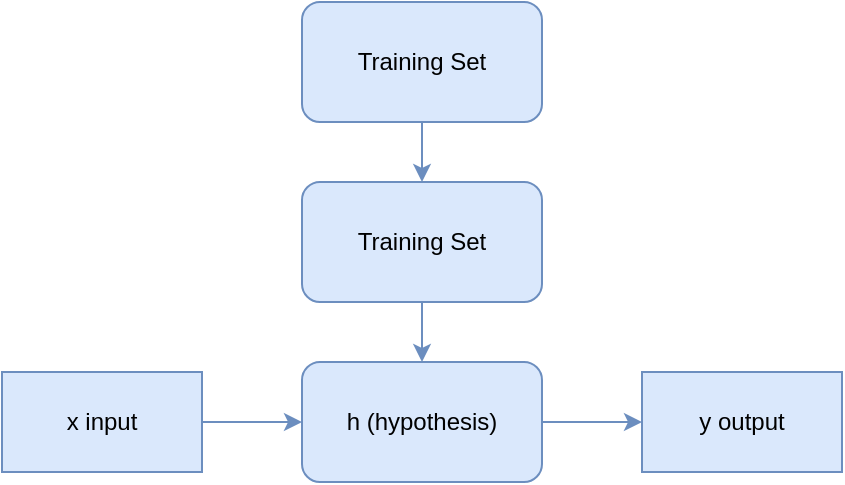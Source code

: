 <mxfile version="10.7.0" type="github"><diagram id="9ZTg1LXEWXAJRFXChZpV" name="Page-1"><mxGraphModel dx="639" dy="457" grid="1" gridSize="10" guides="1" tooltips="1" connect="1" arrows="1" fold="1" page="1" pageScale="1" pageWidth="850" pageHeight="1100" math="0" shadow="0"><root><mxCell id="0"/><mxCell id="1" parent="0"/><mxCell id="D1vx-qbNo31Rq8MrLqZ9-10" style="edgeStyle=orthogonalEdgeStyle;rounded=0;orthogonalLoop=1;jettySize=auto;html=1;exitX=0.5;exitY=1;exitDx=0;exitDy=0;entryX=0.5;entryY=0;entryDx=0;entryDy=0;fillColor=#dae8fc;strokeColor=#6c8ebf;" edge="1" parent="1" source="D1vx-qbNo31Rq8MrLqZ9-1" target="D1vx-qbNo31Rq8MrLqZ9-2"><mxGeometry relative="1" as="geometry"/></mxCell><mxCell id="D1vx-qbNo31Rq8MrLqZ9-1" value="Training Set" style="rounded=1;whiteSpace=wrap;html=1;fillColor=#dae8fc;strokeColor=#6c8ebf;" vertex="1" parent="1"><mxGeometry x="270" y="70" width="120" height="60" as="geometry"/></mxCell><mxCell id="D1vx-qbNo31Rq8MrLqZ9-11" style="edgeStyle=orthogonalEdgeStyle;rounded=0;orthogonalLoop=1;jettySize=auto;html=1;exitX=0.5;exitY=1;exitDx=0;exitDy=0;entryX=0.5;entryY=0;entryDx=0;entryDy=0;fillColor=#dae8fc;strokeColor=#6c8ebf;" edge="1" parent="1" source="D1vx-qbNo31Rq8MrLqZ9-2" target="D1vx-qbNo31Rq8MrLqZ9-3"><mxGeometry relative="1" as="geometry"/></mxCell><mxCell id="D1vx-qbNo31Rq8MrLqZ9-2" value="Training Set" style="rounded=1;whiteSpace=wrap;html=1;fillColor=#dae8fc;strokeColor=#6c8ebf;" vertex="1" parent="1"><mxGeometry x="270" y="160" width="120" height="60" as="geometry"/></mxCell><mxCell id="D1vx-qbNo31Rq8MrLqZ9-9" style="edgeStyle=orthogonalEdgeStyle;rounded=0;orthogonalLoop=1;jettySize=auto;html=1;exitX=1;exitY=0.5;exitDx=0;exitDy=0;entryX=0;entryY=0.5;entryDx=0;entryDy=0;fillColor=#dae8fc;strokeColor=#6c8ebf;" edge="1" parent="1" source="D1vx-qbNo31Rq8MrLqZ9-3" target="D1vx-qbNo31Rq8MrLqZ9-7"><mxGeometry relative="1" as="geometry"/></mxCell><mxCell id="D1vx-qbNo31Rq8MrLqZ9-3" value="h (hypothesis)" style="rounded=1;whiteSpace=wrap;html=1;fillColor=#dae8fc;strokeColor=#6c8ebf;" vertex="1" parent="1"><mxGeometry x="270" y="250" width="120" height="60" as="geometry"/></mxCell><mxCell id="D1vx-qbNo31Rq8MrLqZ9-8" style="edgeStyle=orthogonalEdgeStyle;rounded=0;orthogonalLoop=1;jettySize=auto;html=1;exitX=1;exitY=0.5;exitDx=0;exitDy=0;entryX=0;entryY=0.5;entryDx=0;entryDy=0;fillColor=#dae8fc;strokeColor=#6c8ebf;" edge="1" parent="1" source="D1vx-qbNo31Rq8MrLqZ9-6" target="D1vx-qbNo31Rq8MrLqZ9-3"><mxGeometry relative="1" as="geometry"/></mxCell><mxCell id="D1vx-qbNo31Rq8MrLqZ9-6" value="x input" style="rounded=0;whiteSpace=wrap;html=1;fillColor=#dae8fc;strokeColor=#6c8ebf;" vertex="1" parent="1"><mxGeometry x="120" y="255" width="100" height="50" as="geometry"/></mxCell><mxCell id="D1vx-qbNo31Rq8MrLqZ9-7" value="y output" style="rounded=0;whiteSpace=wrap;html=1;fillColor=#dae8fc;strokeColor=#6c8ebf;" vertex="1" parent="1"><mxGeometry x="440" y="255" width="100" height="50" as="geometry"/></mxCell></root></mxGraphModel></diagram></mxfile>